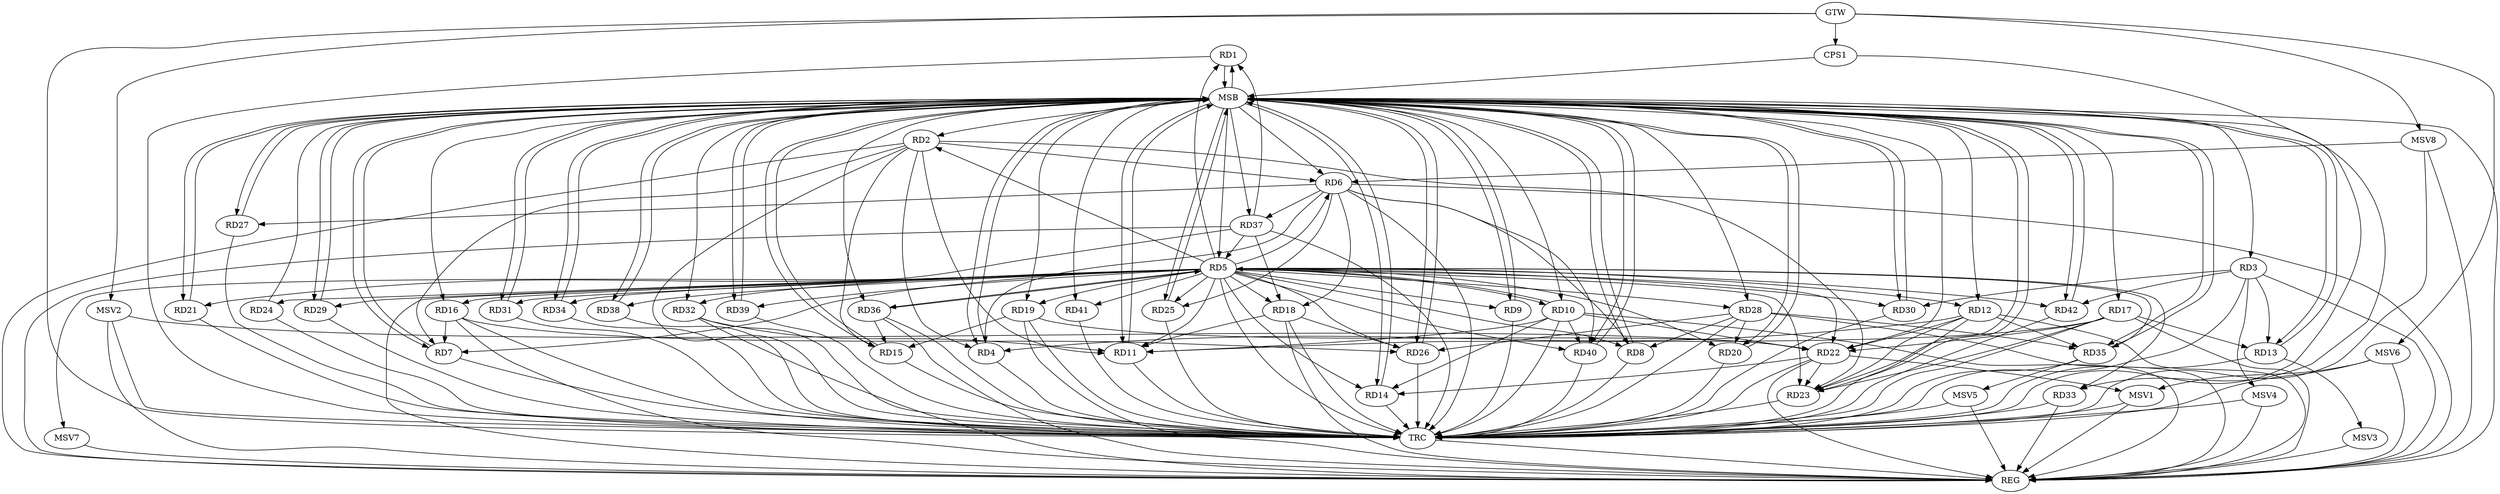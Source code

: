 strict digraph G {
  RD1 [ label="RD1" ];
  RD2 [ label="RD2" ];
  RD3 [ label="RD3" ];
  RD4 [ label="RD4" ];
  RD5 [ label="RD5" ];
  RD6 [ label="RD6" ];
  RD7 [ label="RD7" ];
  RD8 [ label="RD8" ];
  RD9 [ label="RD9" ];
  RD10 [ label="RD10" ];
  RD11 [ label="RD11" ];
  RD12 [ label="RD12" ];
  RD13 [ label="RD13" ];
  RD14 [ label="RD14" ];
  RD15 [ label="RD15" ];
  RD16 [ label="RD16" ];
  RD17 [ label="RD17" ];
  RD18 [ label="RD18" ];
  RD19 [ label="RD19" ];
  RD20 [ label="RD20" ];
  RD21 [ label="RD21" ];
  RD22 [ label="RD22" ];
  RD23 [ label="RD23" ];
  RD24 [ label="RD24" ];
  RD25 [ label="RD25" ];
  RD26 [ label="RD26" ];
  RD27 [ label="RD27" ];
  RD28 [ label="RD28" ];
  RD29 [ label="RD29" ];
  RD30 [ label="RD30" ];
  RD31 [ label="RD31" ];
  RD32 [ label="RD32" ];
  RD33 [ label="RD33" ];
  RD34 [ label="RD34" ];
  RD35 [ label="RD35" ];
  RD36 [ label="RD36" ];
  RD37 [ label="RD37" ];
  RD38 [ label="RD38" ];
  RD39 [ label="RD39" ];
  RD40 [ label="RD40" ];
  RD41 [ label="RD41" ];
  RD42 [ label="RD42" ];
  CPS1 [ label="CPS1" ];
  GTW [ label="GTW" ];
  REG [ label="REG" ];
  MSB [ label="MSB" ];
  TRC [ label="TRC" ];
  MSV1 [ label="MSV1" ];
  MSV2 [ label="MSV2" ];
  MSV3 [ label="MSV3" ];
  MSV4 [ label="MSV4" ];
  MSV5 [ label="MSV5" ];
  MSV6 [ label="MSV6" ];
  MSV7 [ label="MSV7" ];
  MSV8 [ label="MSV8" ];
  RD5 -> RD1;
  RD37 -> RD1;
  RD2 -> RD4;
  RD2 -> RD6;
  RD2 -> RD7;
  RD2 -> RD11;
  RD2 -> RD15;
  RD2 -> RD23;
  RD3 -> RD13;
  RD3 -> RD30;
  RD3 -> RD42;
  RD6 -> RD4;
  RD12 -> RD4;
  RD5 -> RD7;
  RD5 -> RD8;
  RD5 -> RD10;
  RD10 -> RD5;
  RD5 -> RD18;
  RD5 -> RD23;
  RD5 -> RD33;
  RD5 -> RD35;
  RD36 -> RD5;
  RD37 -> RD5;
  RD6 -> RD8;
  RD6 -> RD18;
  RD6 -> RD25;
  RD6 -> RD27;
  RD6 -> RD37;
  RD6 -> RD40;
  RD16 -> RD7;
  RD28 -> RD8;
  RD10 -> RD11;
  RD10 -> RD14;
  RD10 -> RD22;
  RD10 -> RD40;
  RD17 -> RD11;
  RD18 -> RD11;
  RD32 -> RD11;
  RD12 -> RD22;
  RD12 -> RD23;
  RD12 -> RD35;
  RD17 -> RD13;
  RD22 -> RD14;
  RD19 -> RD15;
  RD36 -> RD15;
  RD16 -> RD26;
  RD17 -> RD22;
  RD17 -> RD23;
  RD18 -> RD26;
  RD37 -> RD18;
  RD19 -> RD22;
  RD28 -> RD20;
  RD22 -> RD23;
  RD28 -> RD26;
  RD28 -> RD35;
  GTW -> CPS1;
  RD2 -> REG;
  RD3 -> REG;
  RD5 -> REG;
  RD6 -> REG;
  RD10 -> REG;
  RD12 -> REG;
  RD16 -> REG;
  RD17 -> REG;
  RD18 -> REG;
  RD19 -> REG;
  RD22 -> REG;
  RD28 -> REG;
  RD32 -> REG;
  RD33 -> REG;
  RD36 -> REG;
  RD37 -> REG;
  RD1 -> MSB;
  MSB -> RD4;
  MSB -> RD30;
  MSB -> RD32;
  MSB -> RD35;
  MSB -> REG;
  RD4 -> MSB;
  MSB -> RD6;
  MSB -> RD10;
  MSB -> RD12;
  MSB -> RD16;
  MSB -> RD28;
  RD7 -> MSB;
  MSB -> RD1;
  MSB -> RD8;
  MSB -> RD21;
  RD8 -> MSB;
  MSB -> RD38;
  RD9 -> MSB;
  MSB -> RD3;
  MSB -> RD29;
  MSB -> RD37;
  RD11 -> MSB;
  MSB -> RD7;
  MSB -> RD23;
  MSB -> RD40;
  RD13 -> MSB;
  MSB -> RD15;
  MSB -> RD19;
  MSB -> RD41;
  RD14 -> MSB;
  MSB -> RD36;
  RD15 -> MSB;
  MSB -> RD13;
  MSB -> RD17;
  MSB -> RD22;
  MSB -> RD25;
  RD20 -> MSB;
  MSB -> RD33;
  MSB -> RD42;
  RD21 -> MSB;
  RD23 -> MSB;
  MSB -> RD5;
  MSB -> RD14;
  RD24 -> MSB;
  MSB -> RD2;
  MSB -> RD11;
  MSB -> RD27;
  RD25 -> MSB;
  RD26 -> MSB;
  RD27 -> MSB;
  MSB -> RD31;
  RD29 -> MSB;
  MSB -> RD20;
  MSB -> RD34;
  RD30 -> MSB;
  RD31 -> MSB;
  MSB -> RD9;
  MSB -> RD26;
  MSB -> RD39;
  RD34 -> MSB;
  RD35 -> MSB;
  RD38 -> MSB;
  RD39 -> MSB;
  RD40 -> MSB;
  RD42 -> MSB;
  CPS1 -> MSB;
  RD1 -> TRC;
  RD2 -> TRC;
  RD3 -> TRC;
  RD4 -> TRC;
  RD5 -> TRC;
  RD6 -> TRC;
  RD7 -> TRC;
  RD8 -> TRC;
  RD9 -> TRC;
  RD10 -> TRC;
  RD11 -> TRC;
  RD12 -> TRC;
  RD13 -> TRC;
  RD14 -> TRC;
  RD15 -> TRC;
  RD16 -> TRC;
  RD17 -> TRC;
  RD18 -> TRC;
  RD19 -> TRC;
  RD20 -> TRC;
  RD21 -> TRC;
  RD22 -> TRC;
  RD23 -> TRC;
  RD24 -> TRC;
  RD25 -> TRC;
  RD26 -> TRC;
  RD27 -> TRC;
  RD28 -> TRC;
  RD29 -> TRC;
  RD30 -> TRC;
  RD31 -> TRC;
  RD32 -> TRC;
  RD33 -> TRC;
  RD34 -> TRC;
  RD35 -> TRC;
  RD36 -> TRC;
  RD37 -> TRC;
  RD38 -> TRC;
  RD39 -> TRC;
  RD40 -> TRC;
  RD41 -> TRC;
  RD42 -> TRC;
  CPS1 -> TRC;
  GTW -> TRC;
  TRC -> REG;
  RD5 -> RD16;
  RD5 -> RD11;
  RD5 -> RD38;
  RD5 -> RD26;
  RD5 -> RD31;
  RD5 -> RD6;
  RD5 -> RD14;
  RD5 -> RD20;
  RD5 -> RD12;
  RD5 -> RD9;
  RD5 -> RD28;
  RD5 -> RD40;
  RD5 -> RD25;
  RD5 -> RD19;
  RD5 -> RD39;
  RD5 -> RD2;
  RD5 -> RD22;
  RD5 -> RD36;
  RD5 -> RD21;
  RD5 -> RD30;
  RD5 -> RD32;
  RD5 -> RD24;
  RD5 -> RD34;
  RD5 -> RD42;
  RD5 -> RD41;
  RD5 -> RD29;
  RD22 -> MSV1;
  MSV1 -> REG;
  MSV1 -> TRC;
  MSV2 -> RD22;
  GTW -> MSV2;
  MSV2 -> REG;
  MSV2 -> TRC;
  RD13 -> MSV3;
  MSV3 -> REG;
  RD3 -> MSV4;
  MSV4 -> REG;
  MSV4 -> TRC;
  RD35 -> MSV5;
  MSV5 -> REG;
  MSV5 -> TRC;
  MSV6 -> MSV1;
  GTW -> MSV6;
  MSV6 -> REG;
  MSV6 -> TRC;
  RD37 -> MSV7;
  MSV7 -> REG;
  MSV8 -> RD6;
  GTW -> MSV8;
  MSV8 -> REG;
  MSV8 -> TRC;
}
